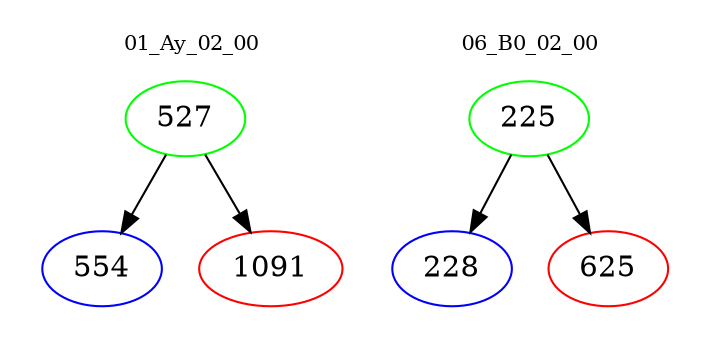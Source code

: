 digraph{
subgraph cluster_0 {
color = white
label = "01_Ay_02_00";
fontsize=10;
T0_527 [label="527", color="green"]
T0_527 -> T0_554 [color="black"]
T0_554 [label="554", color="blue"]
T0_527 -> T0_1091 [color="black"]
T0_1091 [label="1091", color="red"]
}
subgraph cluster_1 {
color = white
label = "06_B0_02_00";
fontsize=10;
T1_225 [label="225", color="green"]
T1_225 -> T1_228 [color="black"]
T1_228 [label="228", color="blue"]
T1_225 -> T1_625 [color="black"]
T1_625 [label="625", color="red"]
}
}
